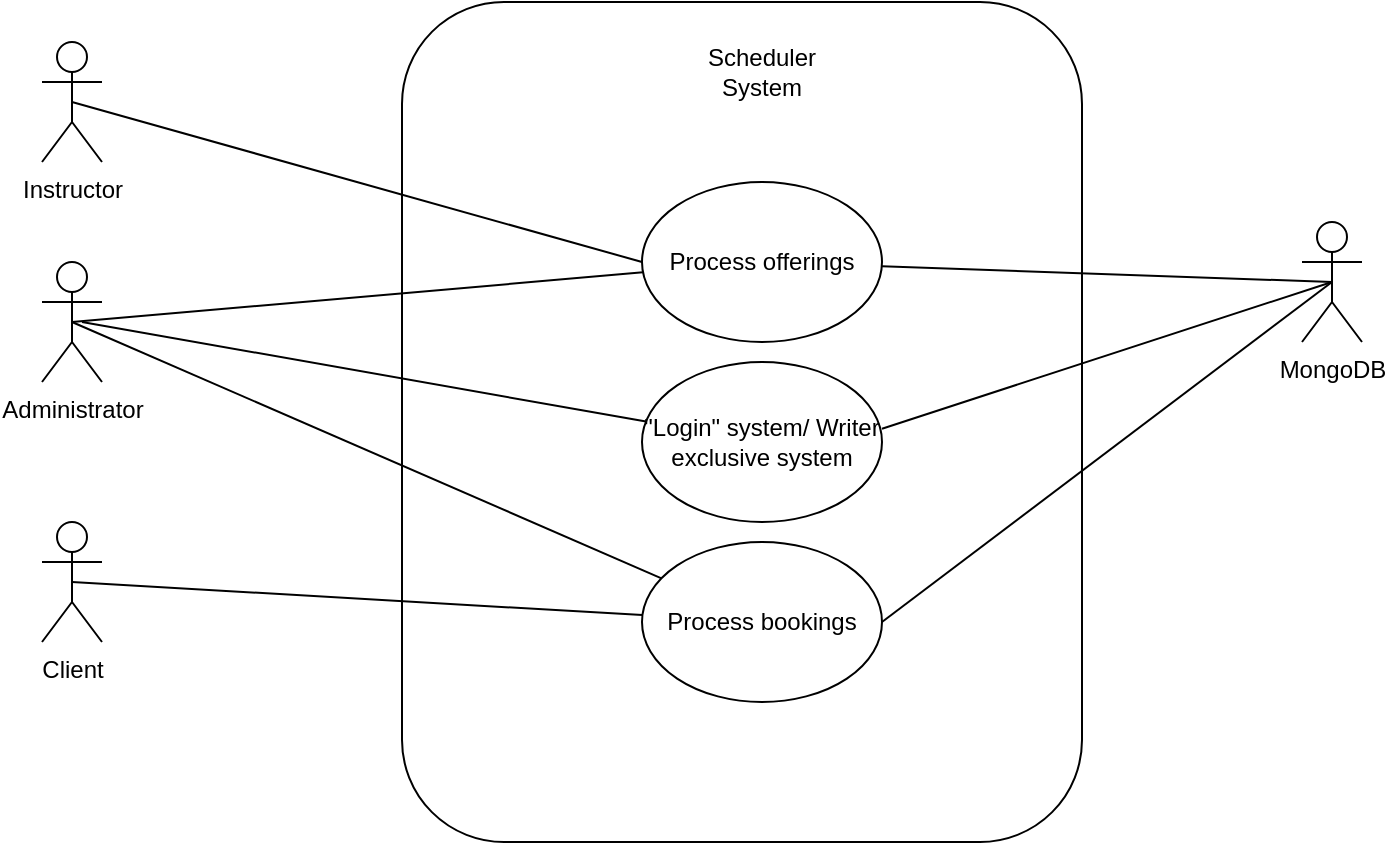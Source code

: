 <mxfile version="24.7.17">
  <diagram name="Page-1" id="-eD4VG40OkxGj-j4hmwf">
    <mxGraphModel dx="1034" dy="511" grid="1" gridSize="10" guides="1" tooltips="1" connect="1" arrows="1" fold="1" page="1" pageScale="1" pageWidth="827" pageHeight="1169" math="0" shadow="0">
      <root>
        <mxCell id="0" />
        <mxCell id="1" parent="0" />
        <mxCell id="Vr-1s6IaA7_fka_-4Pbr-13" value="" style="rounded=1;whiteSpace=wrap;html=1;" vertex="1" parent="1">
          <mxGeometry x="270" y="60" width="340" height="420" as="geometry" />
        </mxCell>
        <mxCell id="Vr-1s6IaA7_fka_-4Pbr-1" value="Administrator" style="shape=umlActor;verticalLabelPosition=bottom;verticalAlign=top;html=1;outlineConnect=0;" vertex="1" parent="1">
          <mxGeometry x="90" y="190" width="30" height="60" as="geometry" />
        </mxCell>
        <object label="Client" id="Vr-1s6IaA7_fka_-4Pbr-2">
          <mxCell style="shape=umlActor;verticalLabelPosition=bottom;verticalAlign=top;html=1;outlineConnect=0;labelPosition=center;align=center;metaEdit=1;" vertex="1" parent="1">
            <mxGeometry x="90" y="320" width="30" height="60" as="geometry" />
          </mxCell>
        </object>
        <mxCell id="Vr-1s6IaA7_fka_-4Pbr-8" value="Instructor" style="shape=umlActor;verticalLabelPosition=bottom;verticalAlign=top;html=1;outlineConnect=0;" vertex="1" parent="1">
          <mxGeometry x="90" y="80" width="30" height="60" as="geometry" />
        </mxCell>
        <mxCell id="Vr-1s6IaA7_fka_-4Pbr-11" value="Process offerings" style="ellipse;whiteSpace=wrap;html=1;" vertex="1" parent="1">
          <mxGeometry x="390" y="150" width="120" height="80" as="geometry" />
        </mxCell>
        <mxCell id="Vr-1s6IaA7_fka_-4Pbr-12" value="Process bookings" style="ellipse;whiteSpace=wrap;html=1;" vertex="1" parent="1">
          <mxGeometry x="390" y="330" width="120" height="80" as="geometry" />
        </mxCell>
        <mxCell id="Vr-1s6IaA7_fka_-4Pbr-14" value="Scheduler System" style="text;html=1;align=center;verticalAlign=middle;whiteSpace=wrap;rounded=0;" vertex="1" parent="1">
          <mxGeometry x="420" y="80" width="60" height="30" as="geometry" />
        </mxCell>
        <mxCell id="Vr-1s6IaA7_fka_-4Pbr-15" value="MongoDB" style="shape=umlActor;verticalLabelPosition=bottom;verticalAlign=top;html=1;outlineConnect=0;" vertex="1" parent="1">
          <mxGeometry x="720" y="170" width="30" height="60" as="geometry" />
        </mxCell>
        <mxCell id="Vr-1s6IaA7_fka_-4Pbr-16" value="&quot;Login&quot; system/ Writer exclusive system" style="ellipse;whiteSpace=wrap;html=1;" vertex="1" parent="1">
          <mxGeometry x="390" y="240" width="120" height="80" as="geometry" />
        </mxCell>
        <mxCell id="Vr-1s6IaA7_fka_-4Pbr-17" value="" style="endArrow=none;html=1;rounded=0;entryX=0;entryY=0.5;entryDx=0;entryDy=0;exitX=0.5;exitY=0.5;exitDx=0;exitDy=0;exitPerimeter=0;" edge="1" parent="1" source="Vr-1s6IaA7_fka_-4Pbr-8" target="Vr-1s6IaA7_fka_-4Pbr-11">
          <mxGeometry width="50" height="50" relative="1" as="geometry">
            <mxPoint x="180" y="140" as="sourcePoint" />
            <mxPoint x="230" y="90" as="targetPoint" />
          </mxGeometry>
        </mxCell>
        <mxCell id="Vr-1s6IaA7_fka_-4Pbr-18" value="" style="endArrow=none;html=1;rounded=0;entryX=0.5;entryY=0.5;entryDx=0;entryDy=0;entryPerimeter=0;" edge="1" parent="1" source="Vr-1s6IaA7_fka_-4Pbr-11" target="Vr-1s6IaA7_fka_-4Pbr-15">
          <mxGeometry width="50" height="50" relative="1" as="geometry">
            <mxPoint x="500" y="200" as="sourcePoint" />
            <mxPoint x="550" y="150" as="targetPoint" />
          </mxGeometry>
        </mxCell>
        <mxCell id="Vr-1s6IaA7_fka_-4Pbr-19" value="" style="endArrow=none;html=1;rounded=0;" edge="1" parent="1" target="Vr-1s6IaA7_fka_-4Pbr-16">
          <mxGeometry width="50" height="50" relative="1" as="geometry">
            <mxPoint x="110" y="220" as="sourcePoint" />
            <mxPoint x="210" y="230" as="targetPoint" />
          </mxGeometry>
        </mxCell>
        <mxCell id="Vr-1s6IaA7_fka_-4Pbr-20" value="" style="endArrow=none;html=1;rounded=0;exitX=0.5;exitY=0.5;exitDx=0;exitDy=0;exitPerimeter=0;" edge="1" parent="1" source="Vr-1s6IaA7_fka_-4Pbr-2" target="Vr-1s6IaA7_fka_-4Pbr-12">
          <mxGeometry width="50" height="50" relative="1" as="geometry">
            <mxPoint x="120" y="360" as="sourcePoint" />
            <mxPoint x="170" y="310" as="targetPoint" />
          </mxGeometry>
        </mxCell>
        <mxCell id="Vr-1s6IaA7_fka_-4Pbr-21" value="" style="endArrow=none;html=1;rounded=0;exitX=1;exitY=0.417;exitDx=0;exitDy=0;exitPerimeter=0;entryX=0.5;entryY=0.5;entryDx=0;entryDy=0;entryPerimeter=0;" edge="1" parent="1" source="Vr-1s6IaA7_fka_-4Pbr-16" target="Vr-1s6IaA7_fka_-4Pbr-15">
          <mxGeometry width="50" height="50" relative="1" as="geometry">
            <mxPoint x="490" y="290" as="sourcePoint" />
            <mxPoint x="540" y="240" as="targetPoint" />
          </mxGeometry>
        </mxCell>
        <mxCell id="Vr-1s6IaA7_fka_-4Pbr-22" value="" style="endArrow=none;html=1;rounded=0;exitX=1;exitY=0.5;exitDx=0;exitDy=0;entryX=0.5;entryY=0.5;entryDx=0;entryDy=0;entryPerimeter=0;" edge="1" parent="1" source="Vr-1s6IaA7_fka_-4Pbr-12" target="Vr-1s6IaA7_fka_-4Pbr-15">
          <mxGeometry width="50" height="50" relative="1" as="geometry">
            <mxPoint x="500" y="380" as="sourcePoint" />
            <mxPoint x="550" y="330" as="targetPoint" />
          </mxGeometry>
        </mxCell>
        <mxCell id="Vr-1s6IaA7_fka_-4Pbr-23" value="" style="endArrow=none;html=1;rounded=0;exitX=0.5;exitY=0.5;exitDx=0;exitDy=0;exitPerimeter=0;" edge="1" parent="1" source="Vr-1s6IaA7_fka_-4Pbr-1" target="Vr-1s6IaA7_fka_-4Pbr-12">
          <mxGeometry width="50" height="50" relative="1" as="geometry">
            <mxPoint x="130" y="260" as="sourcePoint" />
            <mxPoint x="180" y="210" as="targetPoint" />
          </mxGeometry>
        </mxCell>
        <mxCell id="Vr-1s6IaA7_fka_-4Pbr-24" value="" style="endArrow=none;html=1;rounded=0;exitX=0.5;exitY=0.5;exitDx=0;exitDy=0;exitPerimeter=0;" edge="1" parent="1" source="Vr-1s6IaA7_fka_-4Pbr-1" target="Vr-1s6IaA7_fka_-4Pbr-11">
          <mxGeometry width="50" height="50" relative="1" as="geometry">
            <mxPoint x="80" y="280" as="sourcePoint" />
            <mxPoint x="230" y="190" as="targetPoint" />
          </mxGeometry>
        </mxCell>
      </root>
    </mxGraphModel>
  </diagram>
</mxfile>
